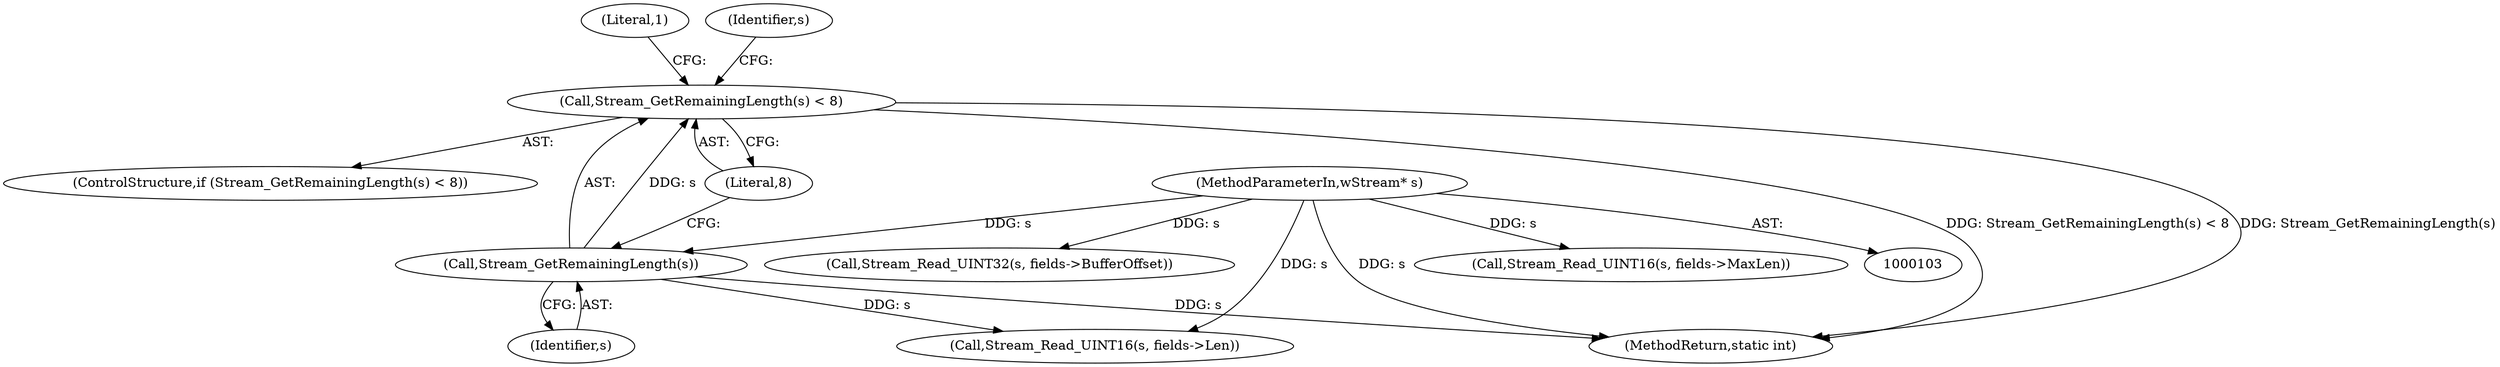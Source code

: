 digraph "0_FreeRDP_2ee663f39dc8dac3d9988e847db19b2d7e3ac8c6_3@API" {
"1000108" [label="(Call,Stream_GetRemainingLength(s) < 8)"];
"1000109" [label="(Call,Stream_GetRemainingLength(s))"];
"1000104" [label="(MethodParameterIn,wStream* s)"];
"1000107" [label="(ControlStructure,if (Stream_GetRemainingLength(s) < 8))"];
"1000114" [label="(Literal,1)"];
"1000104" [label="(MethodParameterIn,wStream* s)"];
"1000115" [label="(Call,Stream_Read_UINT16(s, fields->Len))"];
"1000125" [label="(Call,Stream_Read_UINT32(s, fields->BufferOffset))"];
"1000110" [label="(Identifier,s)"];
"1000111" [label="(Literal,8)"];
"1000108" [label="(Call,Stream_GetRemainingLength(s) < 8)"];
"1000132" [label="(MethodReturn,static int)"];
"1000109" [label="(Call,Stream_GetRemainingLength(s))"];
"1000116" [label="(Identifier,s)"];
"1000120" [label="(Call,Stream_Read_UINT16(s, fields->MaxLen))"];
"1000108" -> "1000107"  [label="AST: "];
"1000108" -> "1000111"  [label="CFG: "];
"1000109" -> "1000108"  [label="AST: "];
"1000111" -> "1000108"  [label="AST: "];
"1000114" -> "1000108"  [label="CFG: "];
"1000116" -> "1000108"  [label="CFG: "];
"1000108" -> "1000132"  [label="DDG: Stream_GetRemainingLength(s) < 8"];
"1000108" -> "1000132"  [label="DDG: Stream_GetRemainingLength(s)"];
"1000109" -> "1000108"  [label="DDG: s"];
"1000109" -> "1000110"  [label="CFG: "];
"1000110" -> "1000109"  [label="AST: "];
"1000111" -> "1000109"  [label="CFG: "];
"1000109" -> "1000132"  [label="DDG: s"];
"1000104" -> "1000109"  [label="DDG: s"];
"1000109" -> "1000115"  [label="DDG: s"];
"1000104" -> "1000103"  [label="AST: "];
"1000104" -> "1000132"  [label="DDG: s"];
"1000104" -> "1000115"  [label="DDG: s"];
"1000104" -> "1000120"  [label="DDG: s"];
"1000104" -> "1000125"  [label="DDG: s"];
}
